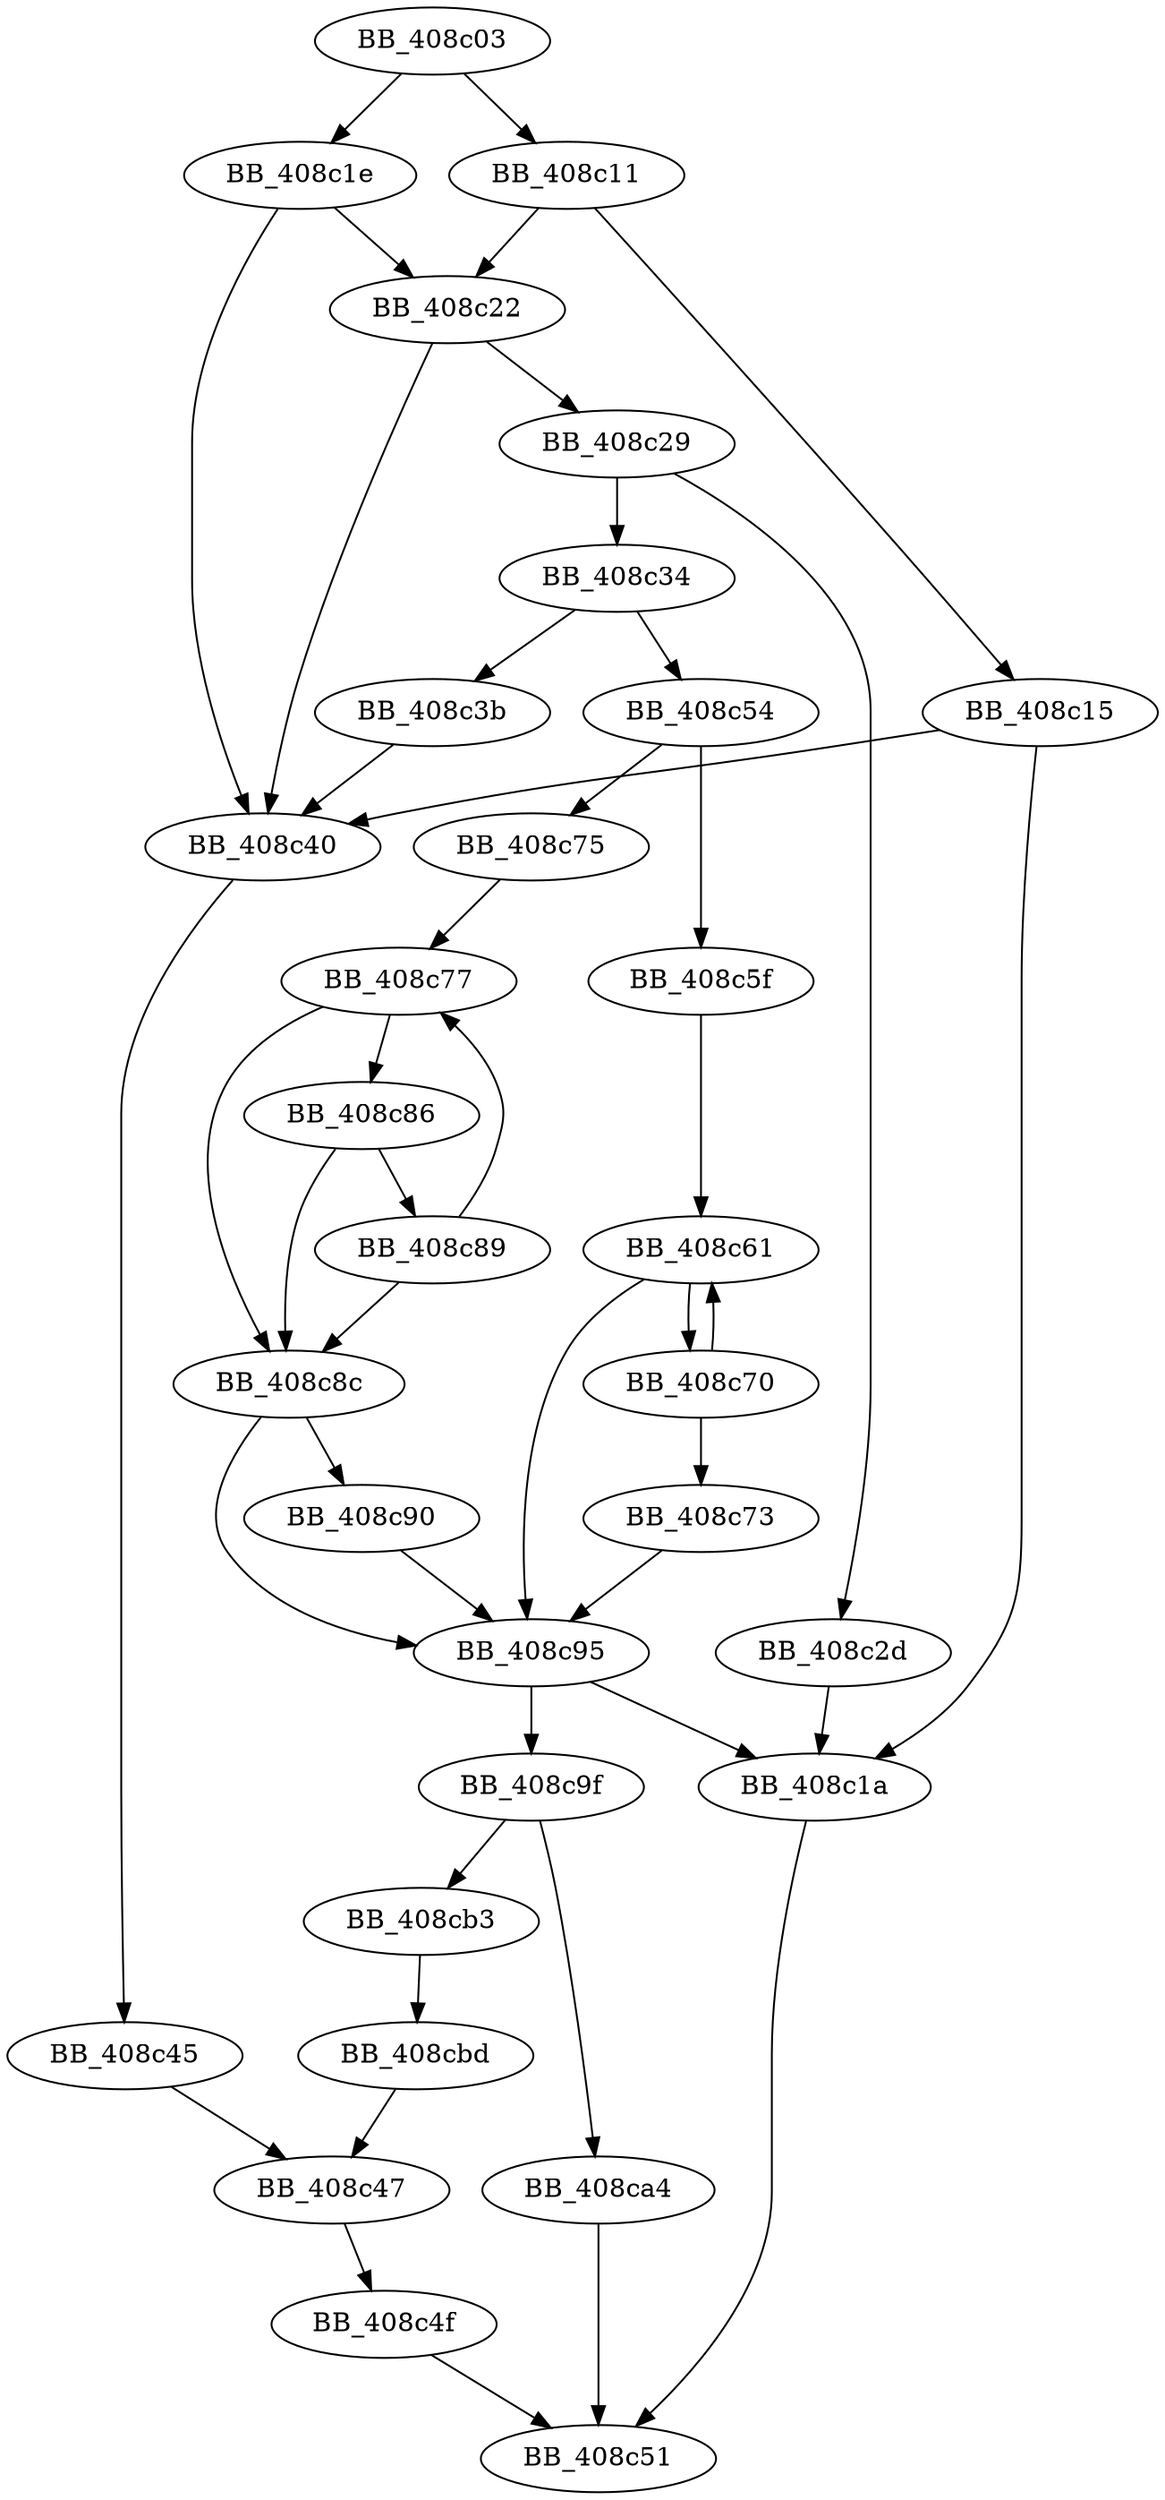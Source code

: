 DiGraph _wcsncpy_s{
BB_408c03->BB_408c11
BB_408c03->BB_408c1e
BB_408c11->BB_408c15
BB_408c11->BB_408c22
BB_408c15->BB_408c1a
BB_408c15->BB_408c40
BB_408c1a->BB_408c51
BB_408c1e->BB_408c22
BB_408c1e->BB_408c40
BB_408c22->BB_408c29
BB_408c22->BB_408c40
BB_408c29->BB_408c2d
BB_408c29->BB_408c34
BB_408c2d->BB_408c1a
BB_408c34->BB_408c3b
BB_408c34->BB_408c54
BB_408c3b->BB_408c40
BB_408c40->BB_408c45
BB_408c45->BB_408c47
BB_408c47->BB_408c4f
BB_408c4f->BB_408c51
BB_408c54->BB_408c5f
BB_408c54->BB_408c75
BB_408c5f->BB_408c61
BB_408c61->BB_408c70
BB_408c61->BB_408c95
BB_408c70->BB_408c61
BB_408c70->BB_408c73
BB_408c73->BB_408c95
BB_408c75->BB_408c77
BB_408c77->BB_408c86
BB_408c77->BB_408c8c
BB_408c86->BB_408c89
BB_408c86->BB_408c8c
BB_408c89->BB_408c77
BB_408c89->BB_408c8c
BB_408c8c->BB_408c90
BB_408c8c->BB_408c95
BB_408c90->BB_408c95
BB_408c95->BB_408c1a
BB_408c95->BB_408c9f
BB_408c9f->BB_408ca4
BB_408c9f->BB_408cb3
BB_408ca4->BB_408c51
BB_408cb3->BB_408cbd
BB_408cbd->BB_408c47
}

